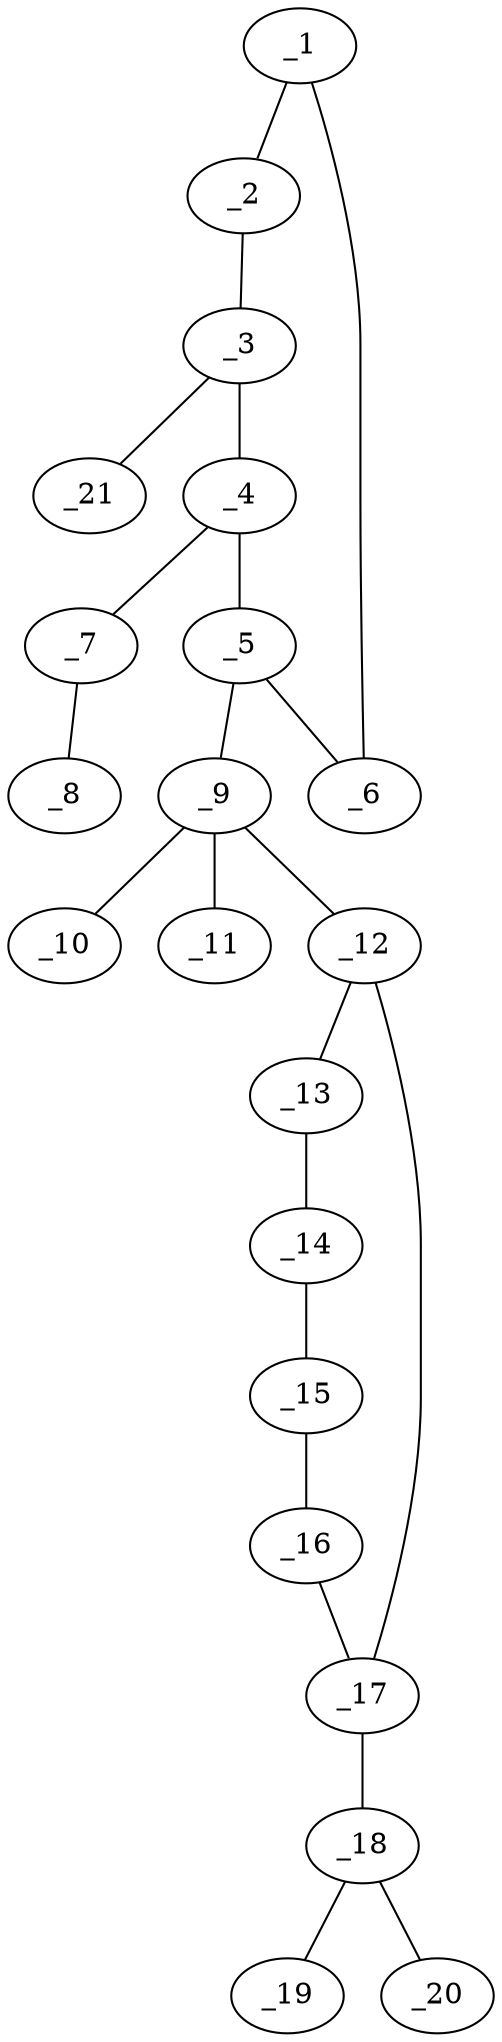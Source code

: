 graph molid671286 {
	_1	 [charge=0,
		chem=1,
		symbol="C  ",
		x="5.4641",
		y="-2.5"];
	_2	 [charge=0,
		chem=1,
		symbol="C  ",
		x="4.5981",
		y="-3"];
	_1 -- _2	 [valence=1];
	_6	 [charge=0,
		chem=1,
		symbol="C  ",
		x="5.4641",
		y="-1.5"];
	_1 -- _6	 [valence=2];
	_3	 [charge=0,
		chem=1,
		symbol="C  ",
		x="3.732",
		y="-2.5"];
	_2 -- _3	 [valence=2];
	_4	 [charge=0,
		chem=1,
		symbol="C  ",
		x="3.7321",
		y="-1.5"];
	_3 -- _4	 [valence=1];
	_21	 [charge=0,
		chem=7,
		symbol="Cl ",
		x="2.866",
		y="-3"];
	_3 -- _21	 [valence=1];
	_5	 [charge=0,
		chem=1,
		symbol="C  ",
		x="4.5981",
		y="-1"];
	_4 -- _5	 [valence=2];
	_7	 [charge=0,
		chem=4,
		symbol="N  ",
		x="2.866",
		y="-1"];
	_4 -- _7	 [valence=1];
	_5 -- _6	 [valence=1];
	_9	 [charge=0,
		chem=5,
		symbol="S  ",
		x="4.5981",
		y=0];
	_5 -- _9	 [valence=1];
	_8	 [charge=0,
		chem=1,
		symbol="C  ",
		x=2,
		y="-1.5"];
	_7 -- _8	 [valence=1];
	_10	 [charge=0,
		chem=2,
		symbol="O  ",
		x="5.5981",
		y=0];
	_9 -- _10	 [valence=2];
	_11	 [charge=0,
		chem=2,
		symbol="O  ",
		x="3.5981",
		y=0];
	_9 -- _11	 [valence=2];
	_12	 [charge=0,
		chem=1,
		symbol="C  ",
		x="4.5981",
		y=1];
	_9 -- _12	 [valence=1];
	_13	 [charge=0,
		chem=1,
		symbol="C  ",
		x="5.4641",
		y="1.5"];
	_12 -- _13	 [valence=1];
	_17	 [charge=0,
		chem=1,
		symbol="C  ",
		x="3.7321",
		y="1.5"];
	_12 -- _17	 [valence=2];
	_14	 [charge=0,
		chem=1,
		symbol="C  ",
		x="5.4641",
		y="2.5"];
	_13 -- _14	 [valence=2];
	_15	 [charge=0,
		chem=1,
		symbol="C  ",
		x="4.5981",
		y=3];
	_14 -- _15	 [valence=1];
	_16	 [charge=0,
		chem=1,
		symbol="C  ",
		x="3.7321",
		y="2.5"];
	_15 -- _16	 [valence=2];
	_16 -- _17	 [valence=1];
	_18	 [charge=1,
		chem=4,
		symbol="N  ",
		x="2.866",
		y=1];
	_17 -- _18	 [valence=1];
	_19	 [charge=0,
		chem=2,
		symbol="O  ",
		x=2,
		y="1.5"];
	_18 -- _19	 [valence=2];
	_20	 [charge="-1",
		chem=2,
		symbol="O  ",
		x="2.866",
		y=0];
	_18 -- _20	 [valence=1];
}
